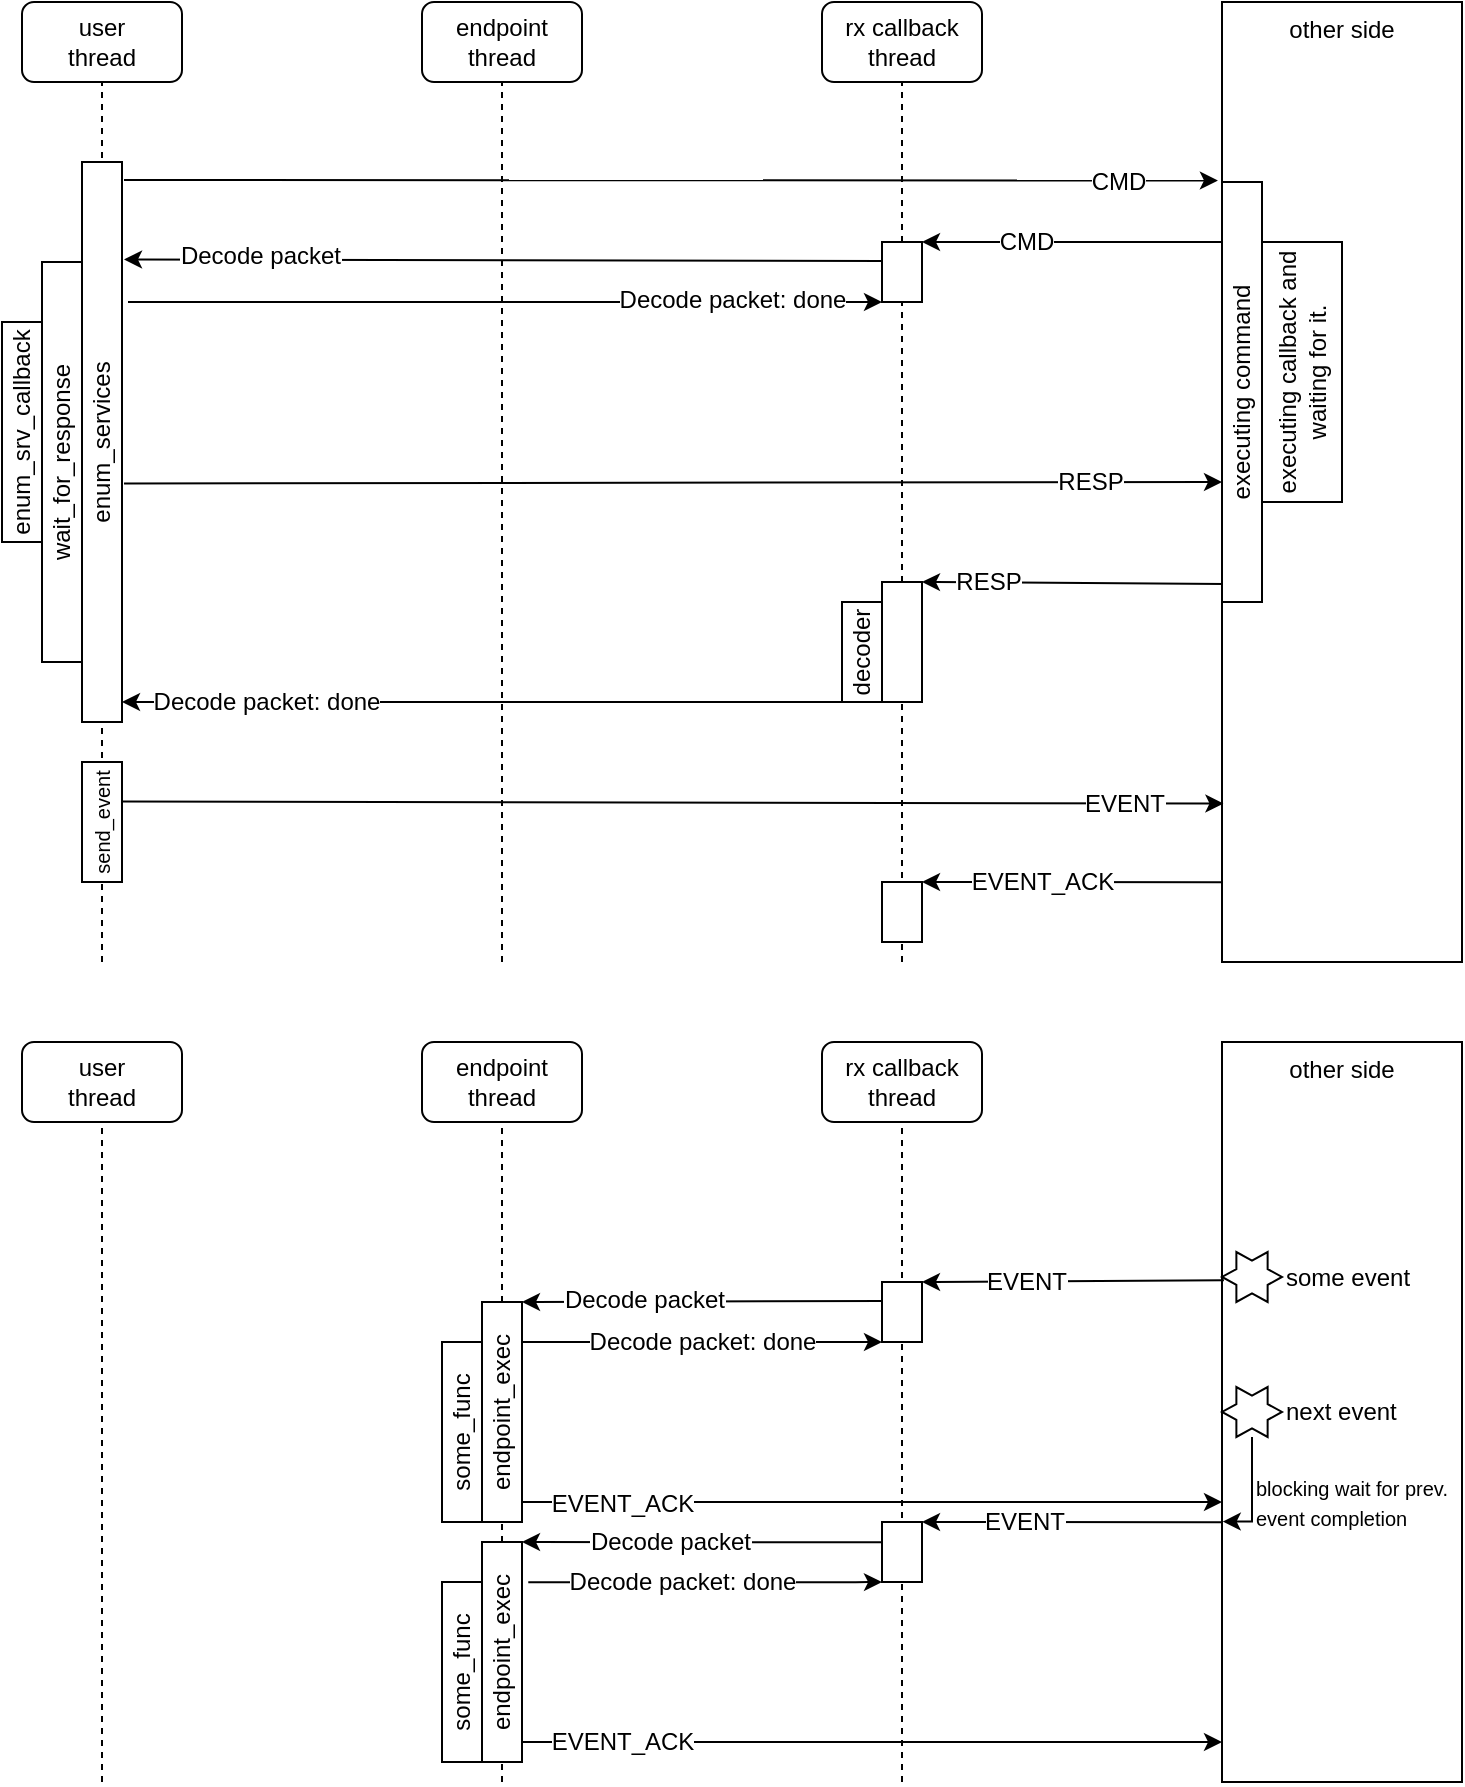 <mxfile version="12.8.8" type="github">
  <diagram id="ulW0Gz54ExWefjZa-9D8" name="Page-1">
    <mxGraphModel dx="1408" dy="879" grid="1" gridSize="10" guides="1" tooltips="1" connect="1" arrows="1" fold="1" page="1" pageScale="1" pageWidth="827" pageHeight="1169" math="0" shadow="0">
      <root>
        <mxCell id="0" />
        <mxCell id="1" parent="0" />
        <mxCell id="DvGXlXdWSHWq5JRsTQQL-1" value="user&lt;br&gt;thread" style="rounded=1;whiteSpace=wrap;html=1;" parent="1" vertex="1">
          <mxGeometry x="40" y="40" width="80" height="40" as="geometry" />
        </mxCell>
        <mxCell id="DvGXlXdWSHWq5JRsTQQL-2" value="endpoint&lt;br&gt;thread" style="rounded=1;whiteSpace=wrap;html=1;" parent="1" vertex="1">
          <mxGeometry x="240" y="40" width="80" height="40" as="geometry" />
        </mxCell>
        <mxCell id="DvGXlXdWSHWq5JRsTQQL-3" value="rx callback&lt;br&gt;thread" style="rounded=1;whiteSpace=wrap;html=1;" parent="1" vertex="1">
          <mxGeometry x="440" y="40" width="80" height="40" as="geometry" />
        </mxCell>
        <mxCell id="P0ezHs_T6xMvE53R28wk-7" style="edgeStyle=none;rounded=0;orthogonalLoop=1;jettySize=auto;html=1;entryX=1;entryY=0;entryDx=0;entryDy=0;exitX=0.012;exitY=0.627;exitDx=0;exitDy=0;exitPerimeter=0;" parent="1" target="P0ezHs_T6xMvE53R28wk-3" edge="1">
          <mxGeometry relative="1" as="geometry">
            <mxPoint x="641.44" y="330.96" as="sourcePoint" />
          </mxGeometry>
        </mxCell>
        <mxCell id="P0ezHs_T6xMvE53R28wk-8" value="RESP" style="text;html=1;align=center;verticalAlign=middle;resizable=0;points=[];labelBackgroundColor=#ffffff;" parent="P0ezHs_T6xMvE53R28wk-7" vertex="1" connectable="0">
          <mxGeometry x="0.572" relative="1" as="geometry">
            <mxPoint as="offset" />
          </mxGeometry>
        </mxCell>
        <mxCell id="DvGXlXdWSHWq5JRsTQQL-4" value="other side" style="rounded=0;whiteSpace=wrap;html=1;verticalAlign=top;" parent="1" vertex="1">
          <mxGeometry x="640" y="40" width="120" height="480" as="geometry" />
        </mxCell>
        <mxCell id="DvGXlXdWSHWq5JRsTQQL-5" value="" style="endArrow=none;dashed=1;html=1;entryX=0.5;entryY=1;entryDx=0;entryDy=0;" parent="1" target="DvGXlXdWSHWq5JRsTQQL-1" edge="1">
          <mxGeometry width="50" height="50" relative="1" as="geometry">
            <mxPoint x="80" y="520" as="sourcePoint" />
            <mxPoint x="440" y="200" as="targetPoint" />
          </mxGeometry>
        </mxCell>
        <mxCell id="DvGXlXdWSHWq5JRsTQQL-7" value="" style="endArrow=none;dashed=1;html=1;entryX=0.5;entryY=1;entryDx=0;entryDy=0;" parent="1" target="DvGXlXdWSHWq5JRsTQQL-2" edge="1">
          <mxGeometry width="50" height="50" relative="1" as="geometry">
            <mxPoint x="280" y="520" as="sourcePoint" />
            <mxPoint x="540" y="180" as="targetPoint" />
          </mxGeometry>
        </mxCell>
        <mxCell id="DvGXlXdWSHWq5JRsTQQL-8" value="" style="endArrow=none;dashed=1;html=1;entryX=0.5;entryY=1;entryDx=0;entryDy=0;" parent="1" source="DvGXlXdWSHWq5JRsTQQL-14" target="DvGXlXdWSHWq5JRsTQQL-3" edge="1">
          <mxGeometry width="50" height="50" relative="1" as="geometry">
            <mxPoint x="479.66" y="804.138" as="sourcePoint" />
            <mxPoint x="480" y="120" as="targetPoint" />
          </mxGeometry>
        </mxCell>
        <mxCell id="P0ezHs_T6xMvE53R28wk-4" style="rounded=0;orthogonalLoop=1;jettySize=auto;html=1;entryX=0;entryY=0.5;entryDx=0;entryDy=0;exitX=1.05;exitY=0.574;exitDx=0;exitDy=0;exitPerimeter=0;" parent="1" target="DvGXlXdWSHWq5JRsTQQL-4" edge="1" source="DvGXlXdWSHWq5JRsTQQL-9">
          <mxGeometry relative="1" as="geometry">
            <mxPoint x="640" y="314" as="targetPoint" />
            <mxPoint x="90" y="314" as="sourcePoint" />
          </mxGeometry>
        </mxCell>
        <mxCell id="P0ezHs_T6xMvE53R28wk-5" value="RESP" style="text;html=1;align=center;verticalAlign=middle;resizable=0;points=[];labelBackgroundColor=#ffffff;" parent="P0ezHs_T6xMvE53R28wk-4" vertex="1" connectable="0">
          <mxGeometry x="0.759" relative="1" as="geometry">
            <mxPoint as="offset" />
          </mxGeometry>
        </mxCell>
        <mxCell id="DvGXlXdWSHWq5JRsTQQL-9" value="enum_services" style="rounded=0;whiteSpace=wrap;html=1;horizontal=0;" parent="1" vertex="1">
          <mxGeometry x="70" y="120" width="20" height="280" as="geometry" />
        </mxCell>
        <mxCell id="DvGXlXdWSHWq5JRsTQQL-10" value="" style="endArrow=classic;html=1;entryX=-0.017;entryY=0.186;entryDx=0;entryDy=0;entryPerimeter=0;" parent="1" target="DvGXlXdWSHWq5JRsTQQL-4" edge="1">
          <mxGeometry width="50" height="50" relative="1" as="geometry">
            <mxPoint x="91" y="129" as="sourcePoint" />
            <mxPoint x="580" y="135" as="targetPoint" />
          </mxGeometry>
        </mxCell>
        <mxCell id="DvGXlXdWSHWq5JRsTQQL-12" value="CMD" style="text;html=1;align=center;verticalAlign=middle;resizable=0;points=[];labelBackgroundColor=#ffffff;" parent="DvGXlXdWSHWq5JRsTQQL-10" vertex="1" connectable="0">
          <mxGeometry x="0.955" relative="1" as="geometry">
            <mxPoint x="-37.61" as="offset" />
          </mxGeometry>
        </mxCell>
        <mxCell id="DvGXlXdWSHWq5JRsTQQL-13" value="" style="endArrow=classic;html=1;entryX=1;entryY=0;entryDx=0;entryDy=0;exitX=0;exitY=0.25;exitDx=0;exitDy=0;" parent="1" source="DvGXlXdWSHWq5JRsTQQL-4" target="DvGXlXdWSHWq5JRsTQQL-14" edge="1">
          <mxGeometry width="50" height="50" relative="1" as="geometry">
            <mxPoint x="638" y="98" as="sourcePoint" />
            <mxPoint x="610" y="170" as="targetPoint" />
          </mxGeometry>
        </mxCell>
        <mxCell id="DvGXlXdWSHWq5JRsTQQL-16" value="CMD" style="text;html=1;align=center;verticalAlign=middle;resizable=0;points=[];labelBackgroundColor=#ffffff;" parent="DvGXlXdWSHWq5JRsTQQL-13" vertex="1" connectable="0">
          <mxGeometry x="-0.31" y="2" relative="1" as="geometry">
            <mxPoint x="-46.92" y="-2.05" as="offset" />
          </mxGeometry>
        </mxCell>
        <mxCell id="DvGXlXdWSHWq5JRsTQQL-14" value="" style="rounded=0;whiteSpace=wrap;html=1;" parent="1" vertex="1">
          <mxGeometry x="470" y="160" width="20" height="30" as="geometry" />
        </mxCell>
        <mxCell id="DvGXlXdWSHWq5JRsTQQL-15" value="" style="endArrow=none;dashed=1;html=1;entryX=0.5;entryY=1;entryDx=0;entryDy=0;" parent="1" source="P0ezHs_T6xMvE53R28wk-3" target="DvGXlXdWSHWq5JRsTQQL-14" edge="1">
          <mxGeometry width="50" height="50" relative="1" as="geometry">
            <mxPoint x="479.66" y="804.138" as="sourcePoint" />
            <mxPoint x="480" y="80" as="targetPoint" />
          </mxGeometry>
        </mxCell>
        <mxCell id="DvGXlXdWSHWq5JRsTQQL-19" value="" style="endArrow=classic;html=1;exitX=-0.003;exitY=0.315;exitDx=0;exitDy=0;exitPerimeter=0;entryX=1.05;entryY=0.174;entryDx=0;entryDy=0;entryPerimeter=0;" parent="1" source="DvGXlXdWSHWq5JRsTQQL-14" target="DvGXlXdWSHWq5JRsTQQL-9" edge="1">
          <mxGeometry width="50" height="50" relative="1" as="geometry">
            <mxPoint x="430" y="170" as="sourcePoint" />
            <mxPoint x="220" y="169" as="targetPoint" />
          </mxGeometry>
        </mxCell>
        <mxCell id="DvGXlXdWSHWq5JRsTQQL-20" value="Decode packet" style="text;html=1;align=center;verticalAlign=middle;resizable=0;points=[];labelBackgroundColor=#ffffff;" parent="DvGXlXdWSHWq5JRsTQQL-19" vertex="1" connectable="0">
          <mxGeometry x="0.645" y="-2" relative="1" as="geometry">
            <mxPoint as="offset" />
          </mxGeometry>
        </mxCell>
        <mxCell id="DvGXlXdWSHWq5JRsTQQL-21" value="wait_for_response" style="rounded=0;whiteSpace=wrap;html=1;horizontal=0;" parent="1" vertex="1">
          <mxGeometry x="50" y="170" width="20" height="200" as="geometry" />
        </mxCell>
        <mxCell id="DvGXlXdWSHWq5JRsTQQL-22" value="" style="endArrow=classic;html=1;entryX=0;entryY=1;entryDx=0;entryDy=0;" parent="1" target="DvGXlXdWSHWq5JRsTQQL-14" edge="1">
          <mxGeometry width="50" height="50" relative="1" as="geometry">
            <mxPoint x="93" y="190" as="sourcePoint" />
            <mxPoint x="469" y="480" as="targetPoint" />
          </mxGeometry>
        </mxCell>
        <mxCell id="DvGXlXdWSHWq5JRsTQQL-23" value="Decode packet: done" style="text;html=1;align=center;verticalAlign=middle;resizable=0;points=[];labelBackgroundColor=#ffffff;" parent="DvGXlXdWSHWq5JRsTQQL-22" vertex="1" connectable="0">
          <mxGeometry x="0.601" y="1" relative="1" as="geometry">
            <mxPoint as="offset" />
          </mxGeometry>
        </mxCell>
        <mxCell id="DvGXlXdWSHWq5JRsTQQL-26" value="enum_srv_callback" style="rounded=0;whiteSpace=wrap;html=1;horizontal=0;" parent="1" vertex="1">
          <mxGeometry x="30" y="200" width="20" height="110" as="geometry" />
        </mxCell>
        <mxCell id="P0ezHs_T6xMvE53R28wk-3" value="" style="rounded=0;whiteSpace=wrap;html=1;" parent="1" vertex="1">
          <mxGeometry x="470" y="330" width="20" height="60" as="geometry" />
        </mxCell>
        <mxCell id="P0ezHs_T6xMvE53R28wk-6" value="" style="endArrow=none;dashed=1;html=1;entryX=0.5;entryY=1;entryDx=0;entryDy=0;" parent="1" target="P0ezHs_T6xMvE53R28wk-3" edge="1">
          <mxGeometry width="50" height="50" relative="1" as="geometry">
            <mxPoint x="480" y="520" as="sourcePoint" />
            <mxPoint x="480" y="190.0" as="targetPoint" />
          </mxGeometry>
        </mxCell>
        <mxCell id="P0ezHs_T6xMvE53R28wk-11" value="" style="endArrow=classic;html=1;exitX=0;exitY=1;exitDx=0;exitDy=0;" parent="1" edge="1" source="euDetkkXIEpkkmZ5yUhm-13">
          <mxGeometry width="50" height="50" relative="1" as="geometry">
            <mxPoint x="90" y="360" as="sourcePoint" />
            <mxPoint x="90" y="390" as="targetPoint" />
          </mxGeometry>
        </mxCell>
        <mxCell id="P0ezHs_T6xMvE53R28wk-12" value="Decode packet: done" style="text;html=1;align=center;verticalAlign=middle;resizable=0;points=[];labelBackgroundColor=#ffffff;" parent="P0ezHs_T6xMvE53R28wk-11" vertex="1" connectable="0">
          <mxGeometry x="0.601" y="1" relative="1" as="geometry">
            <mxPoint y="-1" as="offset" />
          </mxGeometry>
        </mxCell>
        <mxCell id="P0ezHs_T6xMvE53R28wk-13" value="user&lt;br&gt;thread" style="rounded=1;whiteSpace=wrap;html=1;" parent="1" vertex="1">
          <mxGeometry x="40" y="560" width="80" height="40" as="geometry" />
        </mxCell>
        <mxCell id="P0ezHs_T6xMvE53R28wk-14" value="endpoint&lt;br&gt;thread" style="rounded=1;whiteSpace=wrap;html=1;" parent="1" vertex="1">
          <mxGeometry x="240" y="560" width="80" height="40" as="geometry" />
        </mxCell>
        <mxCell id="P0ezHs_T6xMvE53R28wk-15" value="rx callback&lt;br&gt;thread" style="rounded=1;whiteSpace=wrap;html=1;" parent="1" vertex="1">
          <mxGeometry x="440" y="560" width="80" height="40" as="geometry" />
        </mxCell>
        <mxCell id="P0ezHs_T6xMvE53R28wk-18" value="other side" style="rounded=0;whiteSpace=wrap;html=1;verticalAlign=top;" parent="1" vertex="1">
          <mxGeometry x="640" y="560" width="120" height="370" as="geometry" />
        </mxCell>
        <mxCell id="P0ezHs_T6xMvE53R28wk-19" value="" style="endArrow=none;dashed=1;html=1;entryX=0.5;entryY=1;entryDx=0;entryDy=0;" parent="1" target="P0ezHs_T6xMvE53R28wk-13" edge="1">
          <mxGeometry width="50" height="50" relative="1" as="geometry">
            <mxPoint x="80" y="930" as="sourcePoint" />
            <mxPoint x="440" y="720" as="targetPoint" />
          </mxGeometry>
        </mxCell>
        <mxCell id="P0ezHs_T6xMvE53R28wk-20" value="" style="endArrow=none;dashed=1;html=1;entryX=0.5;entryY=1;entryDx=0;entryDy=0;" parent="1" target="P0ezHs_T6xMvE53R28wk-14" edge="1">
          <mxGeometry width="50" height="50" relative="1" as="geometry">
            <mxPoint x="280" y="930" as="sourcePoint" />
            <mxPoint x="540" y="700" as="targetPoint" />
          </mxGeometry>
        </mxCell>
        <mxCell id="P0ezHs_T6xMvE53R28wk-21" value="" style="endArrow=none;dashed=1;html=1;entryX=0.5;entryY=1;entryDx=0;entryDy=0;" parent="1" target="P0ezHs_T6xMvE53R28wk-15" edge="1">
          <mxGeometry width="50" height="50" relative="1" as="geometry">
            <mxPoint x="480" y="930" as="sourcePoint" />
            <mxPoint x="480" y="640" as="targetPoint" />
          </mxGeometry>
        </mxCell>
        <mxCell id="P0ezHs_T6xMvE53R28wk-66" style="edgeStyle=elbowEdgeStyle;rounded=0;orthogonalLoop=1;jettySize=auto;html=1;" parent="1" source="P0ezHs_T6xMvE53R28wk-24" target="P0ezHs_T6xMvE53R28wk-18" edge="1">
          <mxGeometry relative="1" as="geometry">
            <Array as="points">
              <mxPoint x="370" y="790" />
            </Array>
          </mxGeometry>
        </mxCell>
        <mxCell id="P0ezHs_T6xMvE53R28wk-68" value="EVENT_ACK" style="text;html=1;align=center;verticalAlign=middle;resizable=0;points=[];labelBackgroundColor=#ffffff;" parent="P0ezHs_T6xMvE53R28wk-66" vertex="1" connectable="0">
          <mxGeometry x="-0.543" y="49" relative="1" as="geometry">
            <mxPoint x="-30" y="49.43" as="offset" />
          </mxGeometry>
        </mxCell>
        <mxCell id="P0ezHs_T6xMvE53R28wk-24" value="endpoint_exec" style="rounded=0;whiteSpace=wrap;html=1;horizontal=0;" parent="1" vertex="1">
          <mxGeometry x="270" y="690" width="20" height="110" as="geometry" />
        </mxCell>
        <mxCell id="P0ezHs_T6xMvE53R28wk-27" value="" style="endArrow=classic;html=1;entryX=1;entryY=0;entryDx=0;entryDy=0;exitX=0.008;exitY=0.322;exitDx=0;exitDy=0;exitPerimeter=0;" parent="1" source="P0ezHs_T6xMvE53R28wk-18" target="P0ezHs_T6xMvE53R28wk-29" edge="1">
          <mxGeometry width="50" height="50" relative="1" as="geometry">
            <mxPoint x="638" y="618" as="sourcePoint" />
            <mxPoint x="610" y="690" as="targetPoint" />
          </mxGeometry>
        </mxCell>
        <mxCell id="P0ezHs_T6xMvE53R28wk-28" value="EVENT" style="text;html=1;align=center;verticalAlign=middle;resizable=0;points=[];labelBackgroundColor=#ffffff;" parent="P0ezHs_T6xMvE53R28wk-27" vertex="1" connectable="0">
          <mxGeometry x="-0.31" y="2" relative="1" as="geometry">
            <mxPoint x="-46.92" y="-2.05" as="offset" />
          </mxGeometry>
        </mxCell>
        <mxCell id="P0ezHs_T6xMvE53R28wk-29" value="" style="rounded=0;whiteSpace=wrap;html=1;" parent="1" vertex="1">
          <mxGeometry x="470" y="680" width="20" height="30" as="geometry" />
        </mxCell>
        <mxCell id="P0ezHs_T6xMvE53R28wk-31" value="" style="endArrow=classic;html=1;exitX=-0.003;exitY=0.315;exitDx=0;exitDy=0;exitPerimeter=0;entryX=1;entryY=0;entryDx=0;entryDy=0;" parent="1" source="P0ezHs_T6xMvE53R28wk-29" target="P0ezHs_T6xMvE53R28wk-24" edge="1">
          <mxGeometry width="50" height="50" relative="1" as="geometry">
            <mxPoint x="430" y="690" as="sourcePoint" />
            <mxPoint x="300" y="691" as="targetPoint" />
          </mxGeometry>
        </mxCell>
        <mxCell id="P0ezHs_T6xMvE53R28wk-32" value="Decode packet" style="text;html=1;align=center;verticalAlign=middle;resizable=0;points=[];labelBackgroundColor=#ffffff;" parent="P0ezHs_T6xMvE53R28wk-31" vertex="1" connectable="0">
          <mxGeometry x="0.645" y="-2" relative="1" as="geometry">
            <mxPoint x="28.35" y="1.31" as="offset" />
          </mxGeometry>
        </mxCell>
        <mxCell id="P0ezHs_T6xMvE53R28wk-34" value="" style="endArrow=classic;html=1;entryX=0;entryY=1;entryDx=0;entryDy=0;" parent="1" target="P0ezHs_T6xMvE53R28wk-29" edge="1">
          <mxGeometry width="50" height="50" relative="1" as="geometry">
            <mxPoint x="290" y="710" as="sourcePoint" />
            <mxPoint x="469" y="1000" as="targetPoint" />
          </mxGeometry>
        </mxCell>
        <mxCell id="P0ezHs_T6xMvE53R28wk-35" value="Decode packet: done" style="text;html=1;align=center;verticalAlign=middle;resizable=0;points=[];labelBackgroundColor=#ffffff;" parent="P0ezHs_T6xMvE53R28wk-34" vertex="1" connectable="0">
          <mxGeometry x="0.601" y="1" relative="1" as="geometry">
            <mxPoint x="-54.14" y="1" as="offset" />
          </mxGeometry>
        </mxCell>
        <mxCell id="P0ezHs_T6xMvE53R28wk-43" value="" style="endArrow=classic;html=1;entryX=1;entryY=0;entryDx=0;entryDy=0;exitX=-0.004;exitY=0.649;exitDx=0;exitDy=0;exitPerimeter=0;" parent="1" target="P0ezHs_T6xMvE53R28wk-45" edge="1" source="P0ezHs_T6xMvE53R28wk-18">
          <mxGeometry width="50" height="50" relative="1" as="geometry">
            <mxPoint x="640.96" y="750.0" as="sourcePoint" />
            <mxPoint x="610" y="760.86" as="targetPoint" />
          </mxGeometry>
        </mxCell>
        <mxCell id="P0ezHs_T6xMvE53R28wk-44" value="EVENT" style="text;html=1;align=center;verticalAlign=middle;resizable=0;points=[];labelBackgroundColor=#ffffff;" parent="P0ezHs_T6xMvE53R28wk-43" vertex="1" connectable="0">
          <mxGeometry x="-0.31" y="2" relative="1" as="geometry">
            <mxPoint x="-46.92" y="-2.05" as="offset" />
          </mxGeometry>
        </mxCell>
        <mxCell id="P0ezHs_T6xMvE53R28wk-45" value="" style="rounded=0;whiteSpace=wrap;html=1;" parent="1" vertex="1">
          <mxGeometry x="470" y="800" width="20" height="30" as="geometry" />
        </mxCell>
        <mxCell id="P0ezHs_T6xMvE53R28wk-46" value="" style="endArrow=classic;html=1;exitX=0.019;exitY=0.339;exitDx=0;exitDy=0;entryX=1;entryY=0;entryDx=0;entryDy=0;edgeStyle=elbowEdgeStyle;exitPerimeter=0;" parent="1" source="P0ezHs_T6xMvE53R28wk-45" target="P0ezHs_T6xMvE53R28wk-53" edge="1">
          <mxGeometry width="50" height="50" relative="1" as="geometry">
            <mxPoint x="430" y="760.86" as="sourcePoint" />
            <mxPoint x="290" y="760.86" as="targetPoint" />
            <Array as="points">
              <mxPoint x="380" y="803" />
            </Array>
          </mxGeometry>
        </mxCell>
        <mxCell id="P0ezHs_T6xMvE53R28wk-47" value="Decode packet" style="text;html=1;align=center;verticalAlign=middle;resizable=0;points=[];labelBackgroundColor=#ffffff;" parent="P0ezHs_T6xMvE53R28wk-46" vertex="1" connectable="0">
          <mxGeometry x="0.645" y="-2" relative="1" as="geometry">
            <mxPoint x="41.71" y="2" as="offset" />
          </mxGeometry>
        </mxCell>
        <mxCell id="P0ezHs_T6xMvE53R28wk-48" value="" style="endArrow=classic;html=1;entryX=0;entryY=1;entryDx=0;entryDy=0;exitX=1.157;exitY=0.183;exitDx=0;exitDy=0;exitPerimeter=0;edgeStyle=elbowEdgeStyle;" parent="1" source="P0ezHs_T6xMvE53R28wk-53" target="P0ezHs_T6xMvE53R28wk-45" edge="1">
          <mxGeometry width="50" height="50" relative="1" as="geometry">
            <mxPoint x="290" y="780.86" as="sourcePoint" />
            <mxPoint x="469" y="1070.86" as="targetPoint" />
            <Array as="points">
              <mxPoint x="450" y="810" />
            </Array>
          </mxGeometry>
        </mxCell>
        <mxCell id="P0ezHs_T6xMvE53R28wk-49" value="Decode packet: done" style="text;html=1;align=center;verticalAlign=middle;resizable=0;points=[];labelBackgroundColor=#ffffff;" parent="P0ezHs_T6xMvE53R28wk-48" vertex="1" connectable="0">
          <mxGeometry x="0.601" y="1" relative="1" as="geometry">
            <mxPoint x="-64.52" y="0.87" as="offset" />
          </mxGeometry>
        </mxCell>
        <mxCell id="P0ezHs_T6xMvE53R28wk-52" value="some_func" style="rounded=0;whiteSpace=wrap;html=1;horizontal=0;" parent="1" vertex="1">
          <mxGeometry x="250" y="710" width="20" height="90" as="geometry" />
        </mxCell>
        <mxCell id="P0ezHs_T6xMvE53R28wk-67" style="edgeStyle=elbowEdgeStyle;rounded=0;orthogonalLoop=1;jettySize=auto;html=1;" parent="1" source="P0ezHs_T6xMvE53R28wk-53" target="P0ezHs_T6xMvE53R28wk-18" edge="1">
          <mxGeometry relative="1" as="geometry">
            <Array as="points">
              <mxPoint x="590" y="910" />
            </Array>
          </mxGeometry>
        </mxCell>
        <mxCell id="P0ezHs_T6xMvE53R28wk-69" value="EVENT_ACK" style="text;html=1;align=center;verticalAlign=middle;resizable=0;points=[];labelBackgroundColor=#ffffff;" parent="P0ezHs_T6xMvE53R28wk-67" vertex="1" connectable="0">
          <mxGeometry x="0.714" y="254" relative="1" as="geometry">
            <mxPoint x="-250" y="254" as="offset" />
          </mxGeometry>
        </mxCell>
        <mxCell id="P0ezHs_T6xMvE53R28wk-53" value="endpoint_exec" style="rounded=0;whiteSpace=wrap;html=1;horizontal=0;" parent="1" vertex="1">
          <mxGeometry x="270" y="810" width="20" height="110" as="geometry" />
        </mxCell>
        <mxCell id="P0ezHs_T6xMvE53R28wk-54" value="some_func" style="rounded=0;whiteSpace=wrap;html=1;horizontal=0;" parent="1" vertex="1">
          <mxGeometry x="250" y="830" width="20" height="90" as="geometry" />
        </mxCell>
        <mxCell id="euDetkkXIEpkkmZ5yUhm-1" value="some event" style="verticalLabelPosition=middle;verticalAlign=middle;html=1;shape=mxgraph.basic.6_point_star;labelPosition=right;align=left;" vertex="1" parent="1">
          <mxGeometry x="640" y="665" width="30" height="25" as="geometry" />
        </mxCell>
        <mxCell id="euDetkkXIEpkkmZ5yUhm-3" style="edgeStyle=orthogonalEdgeStyle;rounded=0;orthogonalLoop=1;jettySize=auto;html=1;entryX=0.003;entryY=0.648;entryDx=0;entryDy=0;entryPerimeter=0;" edge="1" parent="1" source="euDetkkXIEpkkmZ5yUhm-2" target="P0ezHs_T6xMvE53R28wk-18">
          <mxGeometry relative="1" as="geometry">
            <Array as="points">
              <mxPoint x="655" y="800" />
            </Array>
          </mxGeometry>
        </mxCell>
        <mxCell id="euDetkkXIEpkkmZ5yUhm-4" value="&lt;font style=&quot;font-size: 10px&quot;&gt;blocking wait for prev.&lt;br&gt;event completion&amp;nbsp;&lt;/font&gt;" style="text;html=1;align=left;verticalAlign=middle;resizable=0;points=[];labelBackgroundColor=#ffffff;" vertex="1" connectable="0" parent="euDetkkXIEpkkmZ5yUhm-3">
          <mxGeometry x="-0.541" relative="1" as="geometry">
            <mxPoint y="19.36" as="offset" />
          </mxGeometry>
        </mxCell>
        <mxCell id="euDetkkXIEpkkmZ5yUhm-2" value="next event" style="verticalLabelPosition=middle;verticalAlign=middle;html=1;shape=mxgraph.basic.6_point_star;labelPosition=right;align=left;" vertex="1" parent="1">
          <mxGeometry x="640" y="732.5" width="30" height="25" as="geometry" />
        </mxCell>
        <mxCell id="euDetkkXIEpkkmZ5yUhm-5" value="&lt;font style=&quot;font-size: 10px&quot;&gt;send_event&lt;/font&gt;" style="rounded=0;whiteSpace=wrap;html=1;horizontal=0;" vertex="1" parent="1">
          <mxGeometry x="70" y="420" width="20" height="60" as="geometry" />
        </mxCell>
        <mxCell id="euDetkkXIEpkkmZ5yUhm-8" value="" style="endArrow=classic;html=1;exitX=1.053;exitY=0.048;exitDx=0;exitDy=0;exitPerimeter=0;entryX=0.006;entryY=0.835;entryDx=0;entryDy=0;entryPerimeter=0;" edge="1" parent="1" target="DvGXlXdWSHWq5JRsTQQL-4">
          <mxGeometry width="50" height="50" relative="1" as="geometry">
            <mxPoint x="90.0" y="439.71" as="sourcePoint" />
            <mxPoint x="638.94" y="439.73" as="targetPoint" />
          </mxGeometry>
        </mxCell>
        <mxCell id="euDetkkXIEpkkmZ5yUhm-9" value="EVENT" style="text;html=1;align=center;verticalAlign=middle;resizable=0;points=[];labelBackgroundColor=#ffffff;" vertex="1" connectable="0" parent="euDetkkXIEpkkmZ5yUhm-8">
          <mxGeometry x="0.955" relative="1" as="geometry">
            <mxPoint x="-37.61" as="offset" />
          </mxGeometry>
        </mxCell>
        <mxCell id="euDetkkXIEpkkmZ5yUhm-10" style="edgeStyle=none;rounded=0;orthogonalLoop=1;jettySize=auto;html=1;entryX=1;entryY=0;entryDx=0;entryDy=0;exitX=0;exitY=0.811;exitDx=0;exitDy=0;exitPerimeter=0;" edge="1" parent="1" target="euDetkkXIEpkkmZ5yUhm-12">
          <mxGeometry relative="1" as="geometry">
            <mxPoint x="640" y="480.07" as="sourcePoint" />
          </mxGeometry>
        </mxCell>
        <mxCell id="euDetkkXIEpkkmZ5yUhm-11" value="EVENT_ACK" style="text;html=1;align=center;verticalAlign=middle;resizable=0;points=[];labelBackgroundColor=#ffffff;" vertex="1" connectable="0" parent="euDetkkXIEpkkmZ5yUhm-10">
          <mxGeometry x="0.572" relative="1" as="geometry">
            <mxPoint x="27.93" y="-0.01" as="offset" />
          </mxGeometry>
        </mxCell>
        <mxCell id="euDetkkXIEpkkmZ5yUhm-12" value="" style="rounded=0;whiteSpace=wrap;html=1;" vertex="1" parent="1">
          <mxGeometry x="470" y="480" width="20" height="30" as="geometry" />
        </mxCell>
        <mxCell id="euDetkkXIEpkkmZ5yUhm-13" value="decoder" style="rounded=0;whiteSpace=wrap;html=1;horizontal=0;" vertex="1" parent="1">
          <mxGeometry x="450" y="340" width="20" height="50" as="geometry" />
        </mxCell>
        <mxCell id="euDetkkXIEpkkmZ5yUhm-16" value="executing command" style="rounded=0;whiteSpace=wrap;html=1;horizontal=0;" vertex="1" parent="1">
          <mxGeometry x="640" y="130" width="20" height="210" as="geometry" />
        </mxCell>
        <mxCell id="euDetkkXIEpkkmZ5yUhm-17" value="executing callback and waiting for it." style="rounded=0;whiteSpace=wrap;html=1;horizontal=0;" vertex="1" parent="1">
          <mxGeometry x="660" y="160" width="40" height="130" as="geometry" />
        </mxCell>
      </root>
    </mxGraphModel>
  </diagram>
</mxfile>
